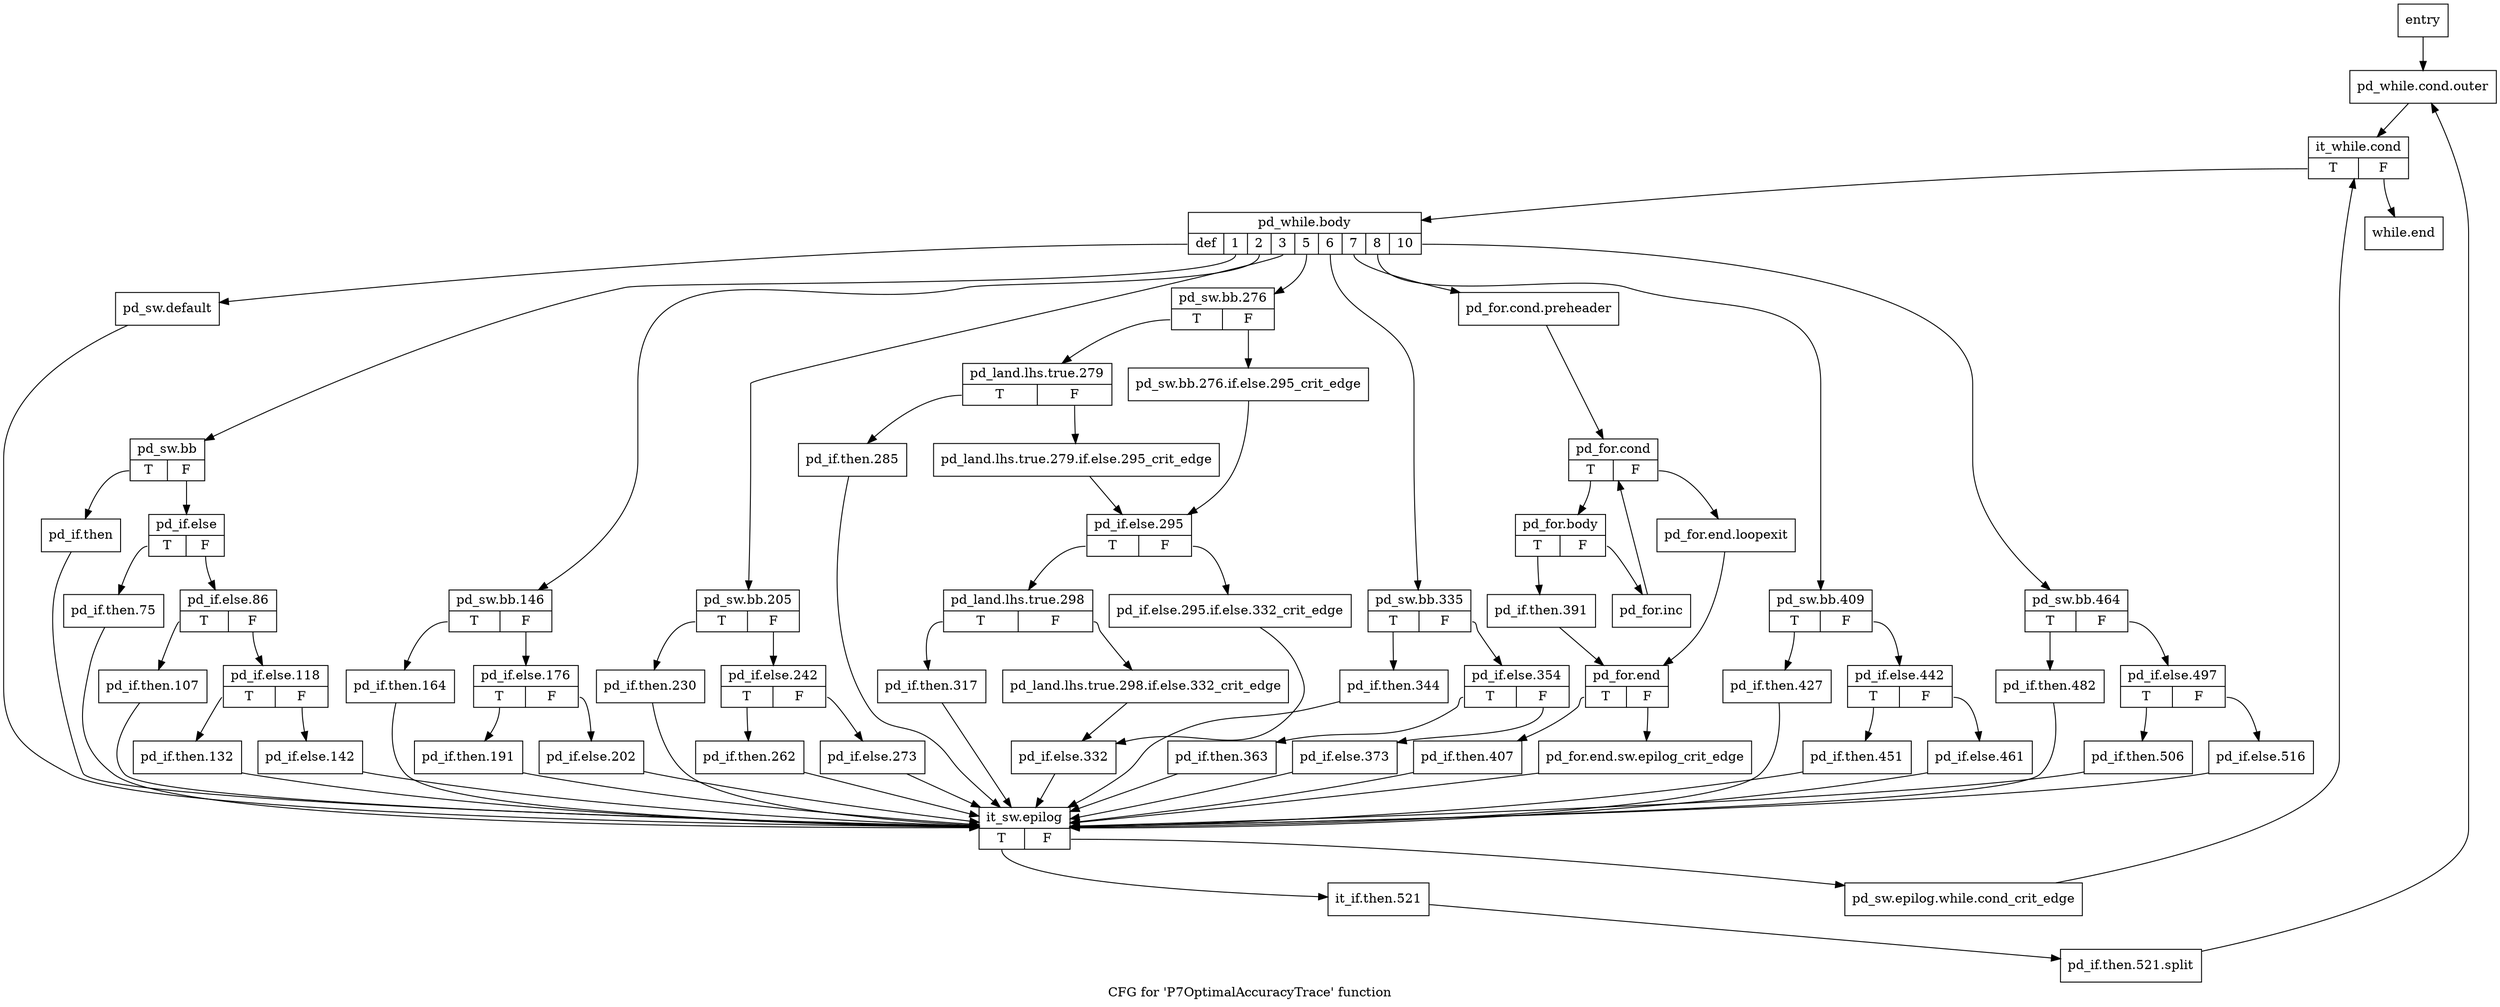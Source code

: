 digraph "CFG for 'P7OptimalAccuracyTrace' function" {
	label="CFG for 'P7OptimalAccuracyTrace' function";

	Node0x2adbd20 [shape=record,label="{entry}"];
	Node0x2adbd20 -> Node0x2af53b0;
	Node0x2af53b0 [shape=record,label="{pd_while.cond.outer}"];
	Node0x2af53b0 -> Node0x2af5400;
	Node0x2af5400 [shape=record,label="{it_while.cond|{<s0>T|<s1>F}}"];
	Node0x2af5400:s0 -> Node0x2af5450;
	Node0x2af5400:s1 -> Node0x2af66c0;
	Node0x2af5450 [shape=record,label="{pd_while.body|{<s0>def|<s1>1|<s2>2|<s3>3|<s4>5|<s5>6|<s6>7|<s7>8|<s8>10}}"];
	Node0x2af5450:s0 -> Node0x2af6580;
	Node0x2af5450:s1 -> Node0x2af54f0;
	Node0x2af5450:s2 -> Node0x2af57c0;
	Node0x2af5450:s3 -> Node0x2af5950;
	Node0x2af5450:s4 -> Node0x2af5ae0;
	Node0x2af5450:s5 -> Node0x2af5e50;
	Node0x2af5450:s6 -> Node0x2af54a0;
	Node0x2af5450:s7 -> Node0x2af6260;
	Node0x2af5450:s8 -> Node0x2af63f0;
	Node0x2af54a0 [shape=record,label="{pd_for.cond.preheader}"];
	Node0x2af54a0 -> Node0x2af5fe0;
	Node0x2af54f0 [shape=record,label="{pd_sw.bb|{<s0>T|<s1>F}}"];
	Node0x2af54f0:s0 -> Node0x2af5540;
	Node0x2af54f0:s1 -> Node0x2af5590;
	Node0x2af5540 [shape=record,label="{pd_if.then}"];
	Node0x2af5540 -> Node0x2af65d0;
	Node0x2af5590 [shape=record,label="{pd_if.else|{<s0>T|<s1>F}}"];
	Node0x2af5590:s0 -> Node0x2af55e0;
	Node0x2af5590:s1 -> Node0x2af5630;
	Node0x2af55e0 [shape=record,label="{pd_if.then.75}"];
	Node0x2af55e0 -> Node0x2af65d0;
	Node0x2af5630 [shape=record,label="{pd_if.else.86|{<s0>T|<s1>F}}"];
	Node0x2af5630:s0 -> Node0x2af5680;
	Node0x2af5630:s1 -> Node0x2af56d0;
	Node0x2af5680 [shape=record,label="{pd_if.then.107}"];
	Node0x2af5680 -> Node0x2af65d0;
	Node0x2af56d0 [shape=record,label="{pd_if.else.118|{<s0>T|<s1>F}}"];
	Node0x2af56d0:s0 -> Node0x2af5720;
	Node0x2af56d0:s1 -> Node0x2af5770;
	Node0x2af5720 [shape=record,label="{pd_if.then.132}"];
	Node0x2af5720 -> Node0x2af65d0;
	Node0x2af5770 [shape=record,label="{pd_if.else.142}"];
	Node0x2af5770 -> Node0x2af65d0;
	Node0x2af57c0 [shape=record,label="{pd_sw.bb.146|{<s0>T|<s1>F}}"];
	Node0x2af57c0:s0 -> Node0x2af5810;
	Node0x2af57c0:s1 -> Node0x2af5860;
	Node0x2af5810 [shape=record,label="{pd_if.then.164}"];
	Node0x2af5810 -> Node0x2af65d0;
	Node0x2af5860 [shape=record,label="{pd_if.else.176|{<s0>T|<s1>F}}"];
	Node0x2af5860:s0 -> Node0x2af58b0;
	Node0x2af5860:s1 -> Node0x2af5900;
	Node0x2af58b0 [shape=record,label="{pd_if.then.191}"];
	Node0x2af58b0 -> Node0x2af65d0;
	Node0x2af5900 [shape=record,label="{pd_if.else.202}"];
	Node0x2af5900 -> Node0x2af65d0;
	Node0x2af5950 [shape=record,label="{pd_sw.bb.205|{<s0>T|<s1>F}}"];
	Node0x2af5950:s0 -> Node0x2af59a0;
	Node0x2af5950:s1 -> Node0x2af59f0;
	Node0x2af59a0 [shape=record,label="{pd_if.then.230}"];
	Node0x2af59a0 -> Node0x2af65d0;
	Node0x2af59f0 [shape=record,label="{pd_if.else.242|{<s0>T|<s1>F}}"];
	Node0x2af59f0:s0 -> Node0x2af5a40;
	Node0x2af59f0:s1 -> Node0x2af5a90;
	Node0x2af5a40 [shape=record,label="{pd_if.then.262}"];
	Node0x2af5a40 -> Node0x2af65d0;
	Node0x2af5a90 [shape=record,label="{pd_if.else.273}"];
	Node0x2af5a90 -> Node0x2af65d0;
	Node0x2af5ae0 [shape=record,label="{pd_sw.bb.276|{<s0>T|<s1>F}}"];
	Node0x2af5ae0:s0 -> Node0x2af5b80;
	Node0x2af5ae0:s1 -> Node0x2af5b30;
	Node0x2af5b30 [shape=record,label="{pd_sw.bb.276.if.else.295_crit_edge}"];
	Node0x2af5b30 -> Node0x2af5c70;
	Node0x2af5b80 [shape=record,label="{pd_land.lhs.true.279|{<s0>T|<s1>F}}"];
	Node0x2af5b80:s0 -> Node0x2af5c20;
	Node0x2af5b80:s1 -> Node0x2af5bd0;
	Node0x2af5bd0 [shape=record,label="{pd_land.lhs.true.279.if.else.295_crit_edge}"];
	Node0x2af5bd0 -> Node0x2af5c70;
	Node0x2af5c20 [shape=record,label="{pd_if.then.285}"];
	Node0x2af5c20 -> Node0x2af65d0;
	Node0x2af5c70 [shape=record,label="{pd_if.else.295|{<s0>T|<s1>F}}"];
	Node0x2af5c70:s0 -> Node0x2af5d10;
	Node0x2af5c70:s1 -> Node0x2af5cc0;
	Node0x2af5cc0 [shape=record,label="{pd_if.else.295.if.else.332_crit_edge}"];
	Node0x2af5cc0 -> Node0x2af5e00;
	Node0x2af5d10 [shape=record,label="{pd_land.lhs.true.298|{<s0>T|<s1>F}}"];
	Node0x2af5d10:s0 -> Node0x2af5db0;
	Node0x2af5d10:s1 -> Node0x2af5d60;
	Node0x2af5d60 [shape=record,label="{pd_land.lhs.true.298.if.else.332_crit_edge}"];
	Node0x2af5d60 -> Node0x2af5e00;
	Node0x2af5db0 [shape=record,label="{pd_if.then.317}"];
	Node0x2af5db0 -> Node0x2af65d0;
	Node0x2af5e00 [shape=record,label="{pd_if.else.332}"];
	Node0x2af5e00 -> Node0x2af65d0;
	Node0x2af5e50 [shape=record,label="{pd_sw.bb.335|{<s0>T|<s1>F}}"];
	Node0x2af5e50:s0 -> Node0x2af5ea0;
	Node0x2af5e50:s1 -> Node0x2af5ef0;
	Node0x2af5ea0 [shape=record,label="{pd_if.then.344}"];
	Node0x2af5ea0 -> Node0x2af65d0;
	Node0x2af5ef0 [shape=record,label="{pd_if.else.354|{<s0>T|<s1>F}}"];
	Node0x2af5ef0:s0 -> Node0x2af5f40;
	Node0x2af5ef0:s1 -> Node0x2af5f90;
	Node0x2af5f40 [shape=record,label="{pd_if.then.363}"];
	Node0x2af5f40 -> Node0x2af65d0;
	Node0x2af5f90 [shape=record,label="{pd_if.else.373}"];
	Node0x2af5f90 -> Node0x2af65d0;
	Node0x2af5fe0 [shape=record,label="{pd_for.cond|{<s0>T|<s1>F}}"];
	Node0x2af5fe0:s0 -> Node0x2af6030;
	Node0x2af5fe0:s1 -> Node0x2af6120;
	Node0x2af6030 [shape=record,label="{pd_for.body|{<s0>T|<s1>F}}"];
	Node0x2af6030:s0 -> Node0x2af6080;
	Node0x2af6030:s1 -> Node0x2af60d0;
	Node0x2af6080 [shape=record,label="{pd_if.then.391}"];
	Node0x2af6080 -> Node0x2af6170;
	Node0x2af60d0 [shape=record,label="{pd_for.inc}"];
	Node0x2af60d0 -> Node0x2af5fe0;
	Node0x2af6120 [shape=record,label="{pd_for.end.loopexit}"];
	Node0x2af6120 -> Node0x2af6170;
	Node0x2af6170 [shape=record,label="{pd_for.end|{<s0>T|<s1>F}}"];
	Node0x2af6170:s0 -> Node0x2af6210;
	Node0x2af6170:s1 -> Node0x2af61c0;
	Node0x2af61c0 [shape=record,label="{pd_for.end.sw.epilog_crit_edge}"];
	Node0x2af61c0 -> Node0x2af65d0;
	Node0x2af6210 [shape=record,label="{pd_if.then.407}"];
	Node0x2af6210 -> Node0x2af65d0;
	Node0x2af6260 [shape=record,label="{pd_sw.bb.409|{<s0>T|<s1>F}}"];
	Node0x2af6260:s0 -> Node0x2af62b0;
	Node0x2af6260:s1 -> Node0x2af6300;
	Node0x2af62b0 [shape=record,label="{pd_if.then.427}"];
	Node0x2af62b0 -> Node0x2af65d0;
	Node0x2af6300 [shape=record,label="{pd_if.else.442|{<s0>T|<s1>F}}"];
	Node0x2af6300:s0 -> Node0x2af6350;
	Node0x2af6300:s1 -> Node0x2af63a0;
	Node0x2af6350 [shape=record,label="{pd_if.then.451}"];
	Node0x2af6350 -> Node0x2af65d0;
	Node0x2af63a0 [shape=record,label="{pd_if.else.461}"];
	Node0x2af63a0 -> Node0x2af65d0;
	Node0x2af63f0 [shape=record,label="{pd_sw.bb.464|{<s0>T|<s1>F}}"];
	Node0x2af63f0:s0 -> Node0x2af6440;
	Node0x2af63f0:s1 -> Node0x2af6490;
	Node0x2af6440 [shape=record,label="{pd_if.then.482}"];
	Node0x2af6440 -> Node0x2af65d0;
	Node0x2af6490 [shape=record,label="{pd_if.else.497|{<s0>T|<s1>F}}"];
	Node0x2af6490:s0 -> Node0x2af64e0;
	Node0x2af6490:s1 -> Node0x2af6530;
	Node0x2af64e0 [shape=record,label="{pd_if.then.506}"];
	Node0x2af64e0 -> Node0x2af65d0;
	Node0x2af6530 [shape=record,label="{pd_if.else.516}"];
	Node0x2af6530 -> Node0x2af65d0;
	Node0x2af6580 [shape=record,label="{pd_sw.default}"];
	Node0x2af6580 -> Node0x2af65d0;
	Node0x2af65d0 [shape=record,label="{it_sw.epilog|{<s0>T|<s1>F}}"];
	Node0x2af65d0:s0 -> Node0x2af6670;
	Node0x2af65d0:s1 -> Node0x2af6620;
	Node0x2af6620 [shape=record,label="{pd_sw.epilog.while.cond_crit_edge}"];
	Node0x2af6620 -> Node0x2af5400;
	Node0x2af6670 [shape=record,label="{it_if.then.521}"];
	Node0x2af6670 -> Node0x36ce3f0;
	Node0x36ce3f0 [shape=record,label="{pd_if.then.521.split}"];
	Node0x36ce3f0 -> Node0x2af53b0;
	Node0x2af66c0 [shape=record,label="{while.end}"];
}
